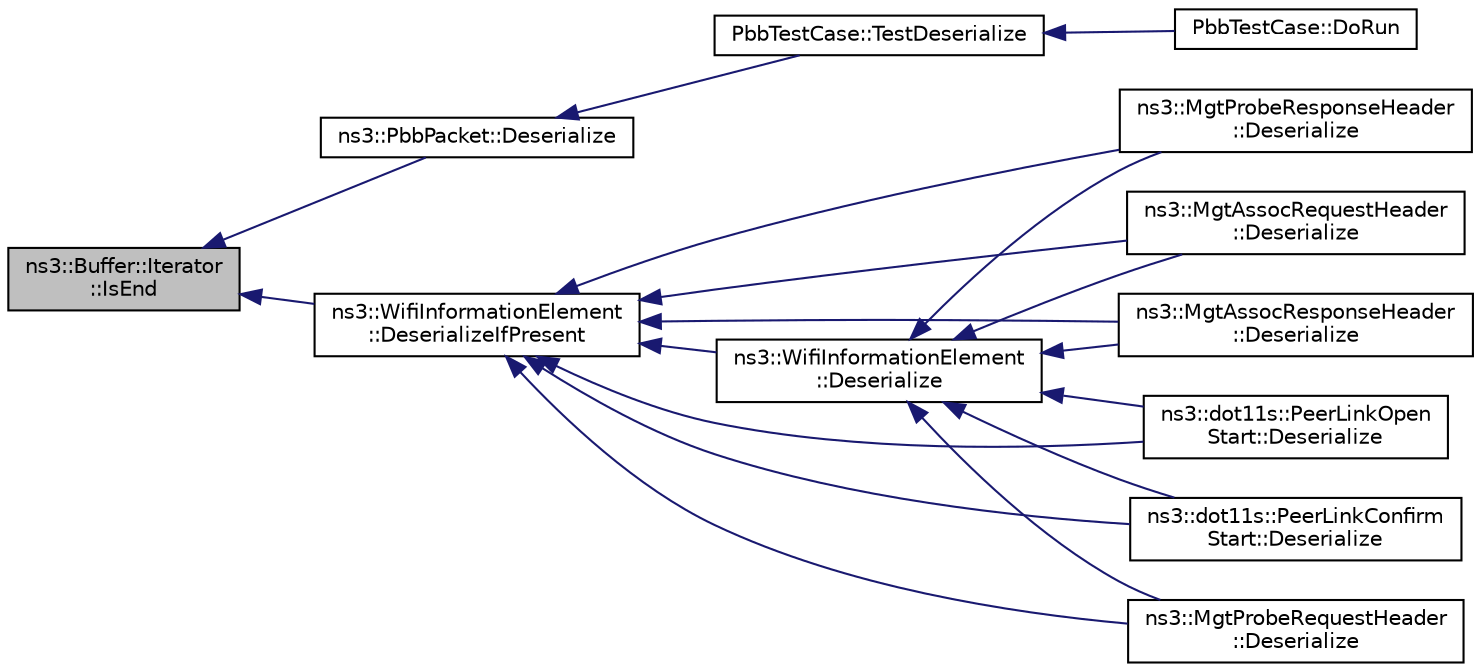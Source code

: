 digraph "ns3::Buffer::Iterator::IsEnd"
{
  edge [fontname="Helvetica",fontsize="10",labelfontname="Helvetica",labelfontsize="10"];
  node [fontname="Helvetica",fontsize="10",shape=record];
  rankdir="LR";
  Node1 [label="ns3::Buffer::Iterator\l::IsEnd",height=0.2,width=0.4,color="black", fillcolor="grey75", style="filled", fontcolor="black"];
  Node1 -> Node2 [dir="back",color="midnightblue",fontsize="10",style="solid"];
  Node2 [label="ns3::PbbPacket::Deserialize",height=0.2,width=0.4,color="black", fillcolor="white", style="filled",URL="$d7/d31/classns3_1_1PbbPacket.html#a6bb42350cf2613e48d9c7c50a0c71f93",tooltip="Deserializes a packet from the specified buffer. "];
  Node2 -> Node3 [dir="back",color="midnightblue",fontsize="10",style="solid"];
  Node3 [label="PbbTestCase::TestDeserialize",height=0.2,width=0.4,color="black", fillcolor="white", style="filled",URL="$dd/dee/classPbbTestCase.html#a94ee7e29255773f0ea94597fd0af89ff"];
  Node3 -> Node4 [dir="back",color="midnightblue",fontsize="10",style="solid"];
  Node4 [label="PbbTestCase::DoRun",height=0.2,width=0.4,color="black", fillcolor="white", style="filled",URL="$dd/dee/classPbbTestCase.html#a7e27e798743b0fee57106bdc3ff63a1c",tooltip="Implementation to actually run this TestCase. "];
  Node1 -> Node5 [dir="back",color="midnightblue",fontsize="10",style="solid"];
  Node5 [label="ns3::WifiInformationElement\l::DeserializeIfPresent",height=0.2,width=0.4,color="black", fillcolor="white", style="filled",URL="$d4/db6/classns3_1_1WifiInformationElement.html#a8ce15156403cf18af657c4bee2e071aa"];
  Node5 -> Node6 [dir="back",color="midnightblue",fontsize="10",style="solid"];
  Node6 [label="ns3::dot11s::PeerLinkOpen\lStart::Deserialize",height=0.2,width=0.4,color="black", fillcolor="white", style="filled",URL="$da/d35/classns3_1_1dot11s_1_1PeerLinkOpenStart.html#a315473be0f383a55415b452b45f688bb"];
  Node5 -> Node7 [dir="back",color="midnightblue",fontsize="10",style="solid"];
  Node7 [label="ns3::dot11s::PeerLinkConfirm\lStart::Deserialize",height=0.2,width=0.4,color="black", fillcolor="white", style="filled",URL="$d2/d02/classns3_1_1dot11s_1_1PeerLinkConfirmStart.html#a6109a09962014a5c64c7a2fd9470978e"];
  Node5 -> Node8 [dir="back",color="midnightblue",fontsize="10",style="solid"];
  Node8 [label="ns3::MgtProbeRequestHeader\l::Deserialize",height=0.2,width=0.4,color="black", fillcolor="white", style="filled",URL="$de/dec/classns3_1_1MgtProbeRequestHeader.html#a622524bcbe9ec5ba9bea8e83c43302db"];
  Node5 -> Node9 [dir="back",color="midnightblue",fontsize="10",style="solid"];
  Node9 [label="ns3::MgtProbeResponseHeader\l::Deserialize",height=0.2,width=0.4,color="black", fillcolor="white", style="filled",URL="$d7/d3c/classns3_1_1MgtProbeResponseHeader.html#acf693465957d06ea7f1a06881052b71a"];
  Node5 -> Node10 [dir="back",color="midnightblue",fontsize="10",style="solid"];
  Node10 [label="ns3::MgtAssocRequestHeader\l::Deserialize",height=0.2,width=0.4,color="black", fillcolor="white", style="filled",URL="$d6/dec/classns3_1_1MgtAssocRequestHeader.html#a660806ee6d8ccb5ee7d1790506770e45"];
  Node5 -> Node11 [dir="back",color="midnightblue",fontsize="10",style="solid"];
  Node11 [label="ns3::MgtAssocResponseHeader\l::Deserialize",height=0.2,width=0.4,color="black", fillcolor="white", style="filled",URL="$d2/d1d/classns3_1_1MgtAssocResponseHeader.html#a02b3614f4b8248577849c4091220666d"];
  Node5 -> Node12 [dir="back",color="midnightblue",fontsize="10",style="solid"];
  Node12 [label="ns3::WifiInformationElement\l::Deserialize",height=0.2,width=0.4,color="black", fillcolor="white", style="filled",URL="$d4/db6/classns3_1_1WifiInformationElement.html#a533a553c7a33a4870f1819b25d43d15b"];
  Node12 -> Node6 [dir="back",color="midnightblue",fontsize="10",style="solid"];
  Node12 -> Node7 [dir="back",color="midnightblue",fontsize="10",style="solid"];
  Node12 -> Node8 [dir="back",color="midnightblue",fontsize="10",style="solid"];
  Node12 -> Node9 [dir="back",color="midnightblue",fontsize="10",style="solid"];
  Node12 -> Node10 [dir="back",color="midnightblue",fontsize="10",style="solid"];
  Node12 -> Node11 [dir="back",color="midnightblue",fontsize="10",style="solid"];
}
